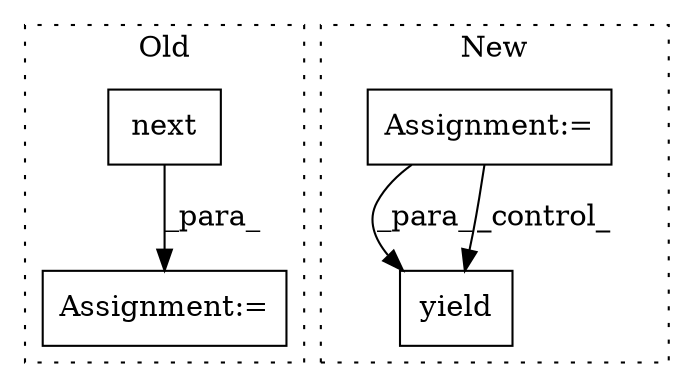 digraph G {
subgraph cluster0 {
1 [label="next" a="32" s="1405,1417" l="5,1" shape="box"];
3 [label="Assignment:=" a="7" s="1403" l="2" shape="box"];
label = "Old";
style="dotted";
}
subgraph cluster1 {
2 [label="yield" a="112" s="1841" l="16" shape="box"];
4 [label="Assignment:=" a="7" s="1683,1790" l="53,2" shape="box"];
label = "New";
style="dotted";
}
1 -> 3 [label="_para_"];
4 -> 2 [label="_para_"];
4 -> 2 [label="_control_"];
}